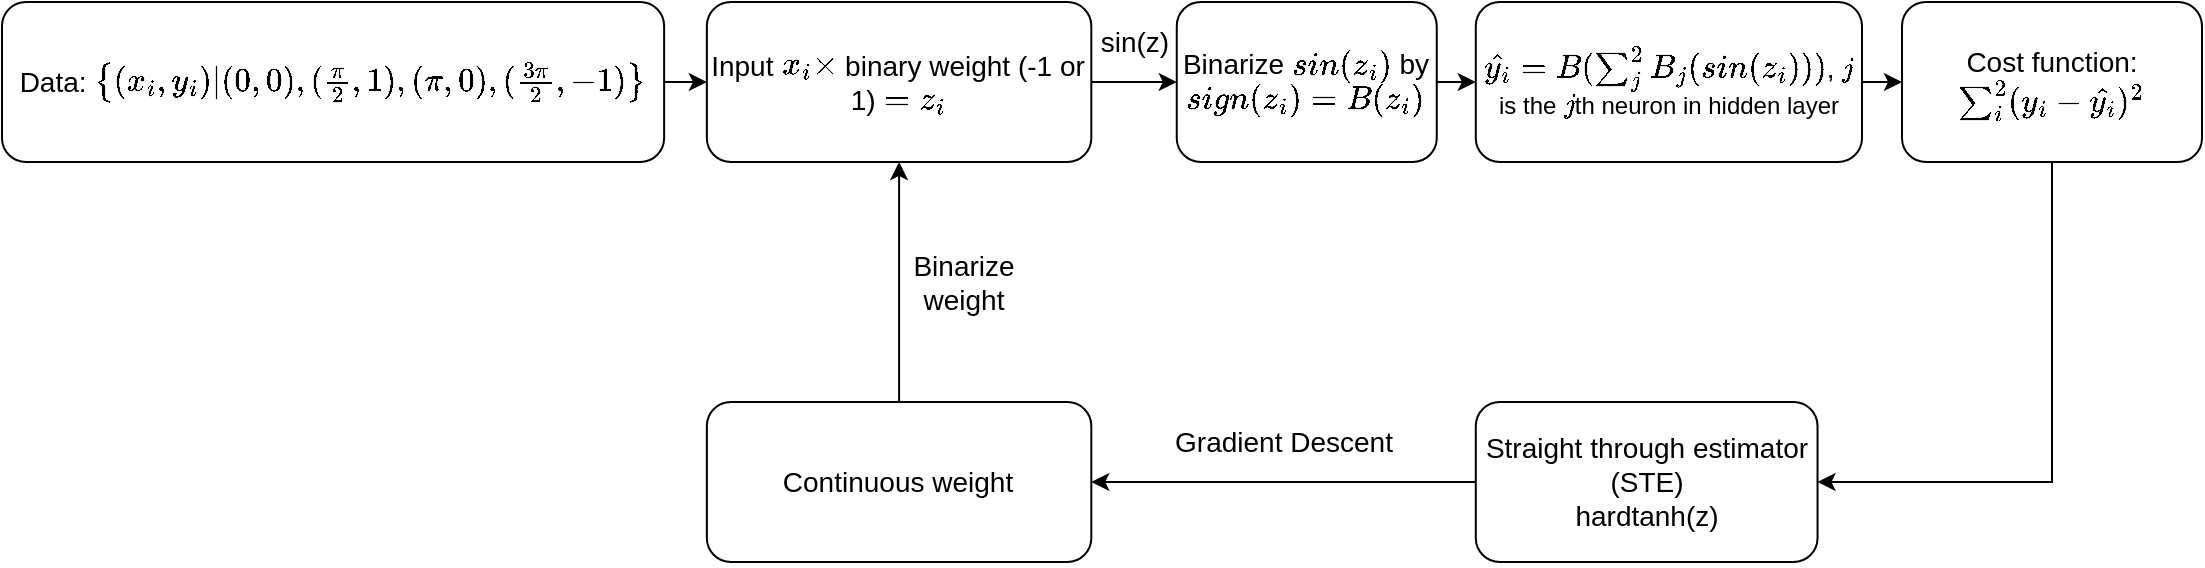 <mxfile version="24.4.8" type="github">
  <diagram id="C5RBs43oDa-KdzZeNtuy" name="Page-1">
    <mxGraphModel dx="2130" dy="665" grid="1" gridSize="10" guides="1" tooltips="1" connect="1" arrows="1" fold="1" page="1" pageScale="1" pageWidth="827" pageHeight="1169" math="1" shadow="0">
      <root>
        <mxCell id="WIyWlLk6GJQsqaUBKTNV-0" />
        <mxCell id="WIyWlLk6GJQsqaUBKTNV-1" parent="WIyWlLk6GJQsqaUBKTNV-0" />
        <mxCell id="U-d6bVqtbt9CfZtdxkYJ-5" value="" style="edgeStyle=orthogonalEdgeStyle;rounded=0;orthogonalLoop=1;jettySize=auto;html=1;fontFamily=Helvetica;fontSize=12;fontColor=default;entryX=0;entryY=0.5;entryDx=0;entryDy=0;exitX=1;exitY=0.5;exitDx=0;exitDy=0;" edge="1" parent="WIyWlLk6GJQsqaUBKTNV-1" source="U-d6bVqtbt9CfZtdxkYJ-4" target="U-d6bVqtbt9CfZtdxkYJ-7">
          <mxGeometry relative="1" as="geometry">
            <mxPoint x="-211.65" y="116" as="sourcePoint" />
            <mxPoint x="-47.184" y="116" as="targetPoint" />
          </mxGeometry>
        </mxCell>
        <mxCell id="U-d6bVqtbt9CfZtdxkYJ-4" value="&lt;font style=&quot;font-size: 14px;&quot;&gt;Data: \(\left\{(x_i,y_i)|(0,0), (\frac{\pi}{2},1), (\pi,0), (\frac{3\pi}{2},-1)\right \}\)&lt;/font&gt;" style="rounded=1;whiteSpace=wrap;html=1;fontSize=12;glass=0;strokeWidth=1;shadow=0;container=0;" vertex="1" parent="WIyWlLk6GJQsqaUBKTNV-1">
          <mxGeometry x="-500" y="110" width="331.068" height="80" as="geometry" />
        </mxCell>
        <mxCell id="U-d6bVqtbt9CfZtdxkYJ-7" value="&lt;font style=&quot;font-size: 14px;&quot;&gt;Input \(x_i\times\) binary weight (-1 or 1) \(=z_i\)&lt;/font&gt;" style="rounded=1;whiteSpace=wrap;html=1;fontSize=12;glass=0;strokeWidth=1;shadow=0;container=0;" vertex="1" parent="WIyWlLk6GJQsqaUBKTNV-1">
          <mxGeometry x="-147.573" y="110" width="192.233" height="80" as="geometry" />
        </mxCell>
        <mxCell id="U-d6bVqtbt9CfZtdxkYJ-8" value="" style="edgeStyle=orthogonalEdgeStyle;rounded=0;orthogonalLoop=1;jettySize=auto;html=1;fontFamily=Helvetica;fontSize=12;fontColor=default;exitX=1;exitY=0.5;exitDx=0;exitDy=0;movable=0;resizable=0;rotatable=0;deletable=0;editable=0;locked=1;connectable=0;entryX=0;entryY=0.5;entryDx=0;entryDy=0;" edge="1" parent="WIyWlLk6GJQsqaUBKTNV-1" source="U-d6bVqtbt9CfZtdxkYJ-7" target="U-d6bVqtbt9CfZtdxkYJ-10">
          <mxGeometry relative="1" as="geometry">
            <mxPoint x="-158.252" y="163.333" as="sourcePoint" />
            <mxPoint x="108.738" y="150" as="targetPoint" />
          </mxGeometry>
        </mxCell>
        <mxCell id="U-d6bVqtbt9CfZtdxkYJ-9" value="&lt;font style=&quot;font-size: 14px;&quot;&gt;sin(z)&lt;/font&gt;" style="text;html=1;align=center;verticalAlign=middle;whiteSpace=wrap;rounded=0;fontFamily=Helvetica;fontSize=12;fontColor=default;movable=1;resizable=1;rotatable=1;deletable=1;editable=1;locked=0;connectable=1;container=0;" vertex="1" parent="WIyWlLk6GJQsqaUBKTNV-1">
          <mxGeometry x="44.66" y="110" width="42.718" height="40" as="geometry" />
        </mxCell>
        <mxCell id="U-d6bVqtbt9CfZtdxkYJ-10" value="&lt;font style=&quot;font-size: 14px;&quot;&gt;Binarize \(sin(z_i)\) by \(sign(z_i)=B(z_i)\)&lt;/font&gt;" style="rounded=1;whiteSpace=wrap;html=1;fontSize=12;glass=0;strokeWidth=1;shadow=0;container=0;" vertex="1" parent="WIyWlLk6GJQsqaUBKTNV-1">
          <mxGeometry x="87.38" y="110" width="130" height="80" as="geometry" />
        </mxCell>
        <mxCell id="U-d6bVqtbt9CfZtdxkYJ-12" value="&lt;font style=&quot;&quot;&gt;&lt;font style=&quot;font-size: 14px;&quot;&gt;\(\hat{y_i}=B(\sum_{j}^{2}B_j(sin(z_i))) \), &lt;/font&gt;&lt;font style=&quot;font-size: 12px;&quot;&gt;\(j\) is the \(j\)th neuron in hidden layer&lt;/font&gt;&lt;/font&gt;" style="rounded=1;whiteSpace=wrap;html=1;fontSize=12;glass=0;strokeWidth=1;shadow=0;container=0;" vertex="1" parent="WIyWlLk6GJQsqaUBKTNV-1">
          <mxGeometry x="236.89" y="110" width="193.11" height="80" as="geometry" />
        </mxCell>
        <mxCell id="U-d6bVqtbt9CfZtdxkYJ-16" value="" style="endArrow=classic;html=1;rounded=0;fontFamily=Helvetica;fontSize=12;fontColor=default;entryX=0;entryY=0.5;entryDx=0;entryDy=0;exitX=1;exitY=0.5;exitDx=0;exitDy=0;" edge="1" parent="WIyWlLk6GJQsqaUBKTNV-1" source="U-d6bVqtbt9CfZtdxkYJ-10" target="U-d6bVqtbt9CfZtdxkYJ-12">
          <mxGeometry width="50" height="50" relative="1" as="geometry">
            <mxPoint x="130.097" y="110" as="sourcePoint" />
            <mxPoint x="183.495" y="43.333" as="targetPoint" />
            <Array as="points" />
          </mxGeometry>
        </mxCell>
        <mxCell id="U-d6bVqtbt9CfZtdxkYJ-19" value="" style="endArrow=classic;html=1;rounded=0;fontFamily=Helvetica;fontSize=12;fontColor=default;exitX=1;exitY=0.5;exitDx=0;exitDy=0;entryX=0;entryY=0.5;entryDx=0;entryDy=0;" edge="1" parent="WIyWlLk6GJQsqaUBKTNV-1" source="U-d6bVqtbt9CfZtdxkYJ-12" target="U-d6bVqtbt9CfZtdxkYJ-20">
          <mxGeometry width="50" height="50" relative="1" as="geometry">
            <mxPoint x="236.893" y="163.333" as="sourcePoint" />
            <mxPoint x="493.204" y="150" as="targetPoint" />
            <Array as="points" />
          </mxGeometry>
        </mxCell>
        <mxCell id="U-d6bVqtbt9CfZtdxkYJ-20" value="&lt;font style=&quot;font-size: 14px;&quot;&gt;Cost function: \(\sum_{i}^{2}(y_i-\hat{y_i})^2 \)&lt;/font&gt;" style="rounded=1;whiteSpace=wrap;html=1;fontSize=12;glass=0;strokeWidth=1;shadow=0;container=0;" vertex="1" parent="WIyWlLk6GJQsqaUBKTNV-1">
          <mxGeometry x="450" y="110" width="150" height="80" as="geometry" />
        </mxCell>
        <mxCell id="U-d6bVqtbt9CfZtdxkYJ-23" value="" style="endArrow=classic;html=1;rounded=0;fontFamily=Helvetica;fontSize=12;fontColor=default;exitX=0.5;exitY=1;exitDx=0;exitDy=0;entryX=1;entryY=0.5;entryDx=0;entryDy=0;" edge="1" parent="WIyWlLk6GJQsqaUBKTNV-1" source="U-d6bVqtbt9CfZtdxkYJ-20" target="U-d6bVqtbt9CfZtdxkYJ-24">
          <mxGeometry width="50" height="50" relative="1" as="geometry">
            <mxPoint x="525.243" y="310" as="sourcePoint" />
            <mxPoint x="215.534" y="350" as="targetPoint" />
            <Array as="points">
              <mxPoint x="525" y="350" />
            </Array>
          </mxGeometry>
        </mxCell>
        <mxCell id="U-d6bVqtbt9CfZtdxkYJ-24" value="&lt;div style=&quot;font-size: 14px;&quot;&gt;&lt;font style=&quot;font-size: 14px;&quot;&gt;&lt;br&gt;&lt;/font&gt;&lt;/div&gt;&lt;div style=&quot;font-size: 14px;&quot;&gt;&lt;font style=&quot;font-size: 14px;&quot;&gt;Straight through estimator&lt;/font&gt;&lt;/div&gt;&lt;div style=&quot;font-size: 14px;&quot;&gt;&lt;font style=&quot;font-size: 14px;&quot;&gt;(STE)&lt;/font&gt;&lt;/div&gt;&lt;div style=&quot;font-size: 14px;&quot;&gt;&lt;font style=&quot;font-size: 14px;&quot;&gt;hardtanh(z)&lt;/font&gt;&lt;/div&gt;&lt;div style=&quot;font-size: 14px;&quot;&gt;&lt;br&gt;&lt;/div&gt;" style="rounded=1;whiteSpace=wrap;html=1;fontSize=12;glass=0;strokeWidth=1;shadow=0;container=0;" vertex="1" parent="WIyWlLk6GJQsqaUBKTNV-1">
          <mxGeometry x="236.893" y="310" width="170.874" height="80" as="geometry" />
        </mxCell>
        <mxCell id="U-d6bVqtbt9CfZtdxkYJ-25" value="&lt;font style=&quot;font-size: 14px;&quot;&gt;Continuous weight&lt;/font&gt;" style="rounded=1;whiteSpace=wrap;html=1;fontSize=12;glass=0;strokeWidth=1;shadow=0;container=0;" vertex="1" parent="WIyWlLk6GJQsqaUBKTNV-1">
          <mxGeometry x="-147.573" y="310" width="192.233" height="80" as="geometry" />
        </mxCell>
        <mxCell id="U-d6bVqtbt9CfZtdxkYJ-26" value="" style="endArrow=classic;html=1;rounded=0;fontFamily=Helvetica;fontSize=12;fontColor=default;exitX=0;exitY=0.5;exitDx=0;exitDy=0;entryX=1;entryY=0.5;entryDx=0;entryDy=0;" edge="1" parent="WIyWlLk6GJQsqaUBKTNV-1" source="U-d6bVqtbt9CfZtdxkYJ-24" target="U-d6bVqtbt9CfZtdxkYJ-25">
          <mxGeometry width="50" height="50" relative="1" as="geometry">
            <mxPoint x="183.495" y="243.333" as="sourcePoint" />
            <mxPoint x="236.893" y="176.667" as="targetPoint" />
          </mxGeometry>
        </mxCell>
        <mxCell id="U-d6bVqtbt9CfZtdxkYJ-27" value="&lt;font style=&quot;font-size: 14px;&quot;&gt;Gradient Descent&lt;/font&gt;" style="text;html=1;align=center;verticalAlign=middle;whiteSpace=wrap;rounded=0;fontFamily=Helvetica;fontSize=12;fontColor=default;container=0;" vertex="1" parent="WIyWlLk6GJQsqaUBKTNV-1">
          <mxGeometry x="76.699" y="310" width="128.155" height="40" as="geometry" />
        </mxCell>
        <mxCell id="U-d6bVqtbt9CfZtdxkYJ-29" value="" style="endArrow=classic;html=1;rounded=0;fontFamily=Helvetica;fontSize=12;fontColor=default;entryX=0.5;entryY=1;entryDx=0;entryDy=0;exitX=0.5;exitY=0;exitDx=0;exitDy=0;" edge="1" parent="WIyWlLk6GJQsqaUBKTNV-1" source="U-d6bVqtbt9CfZtdxkYJ-25" target="U-d6bVqtbt9CfZtdxkYJ-7">
          <mxGeometry width="50" height="50" relative="1" as="geometry">
            <mxPoint x="-30.097" y="270" as="sourcePoint" />
            <mxPoint x="1.942" y="243.333" as="targetPoint" />
          </mxGeometry>
        </mxCell>
        <mxCell id="U-d6bVqtbt9CfZtdxkYJ-30" value="&lt;font style=&quot;font-size: 14px;&quot;&gt;Binarize weight&lt;/font&gt;" style="text;html=1;align=center;verticalAlign=middle;whiteSpace=wrap;rounded=0;fontFamily=Helvetica;fontSize=12;fontColor=default;container=0;" vertex="1" parent="WIyWlLk6GJQsqaUBKTNV-1">
          <mxGeometry x="-51.456" y="230" width="64.078" height="40" as="geometry" />
        </mxCell>
      </root>
    </mxGraphModel>
  </diagram>
</mxfile>
